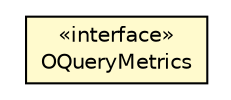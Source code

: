 #!/usr/local/bin/dot
#
# Class diagram 
# Generated by UMLGraph version R5_6-24-gf6e263 (http://www.umlgraph.org/)
#

digraph G {
	edge [fontname="Helvetica",fontsize=10,labelfontname="Helvetica",labelfontsize=10];
	node [fontname="Helvetica",fontsize=10,shape=plaintext];
	nodesep=0.25;
	ranksep=0.5;
	// com.orientechnologies.orient.core.sql.executor.OQueryMetrics
	c5115793 [label=<<table title="com.orientechnologies.orient.core.sql.executor.OQueryMetrics" border="0" cellborder="1" cellspacing="0" cellpadding="2" port="p" bgcolor="lemonChiffon" href="./OQueryMetrics.html">
		<tr><td><table border="0" cellspacing="0" cellpadding="1">
<tr><td align="center" balign="center"> &#171;interface&#187; </td></tr>
<tr><td align="center" balign="center"> OQueryMetrics </td></tr>
		</table></td></tr>
		</table>>, URL="./OQueryMetrics.html", fontname="Helvetica", fontcolor="black", fontsize=10.0];
}


